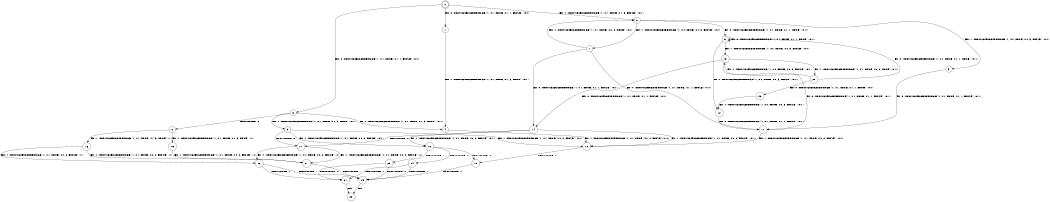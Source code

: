 digraph BCG {
size = "7, 10.5";
center = TRUE;
node [shape = circle];
0 [peripheries = 2];
0 -> 1 [label = "EX !0 !ATOMIC_EXCH_BRANCH (1, +1, TRUE, +1, 1, FALSE) !:0:1:"];
0 -> 2 [label = "EX !1 !ATOMIC_EXCH_BRANCH (1, +1, TRUE, +1, 3, FALSE) !:0:1:"];
0 -> 3 [label = "EX !0 !ATOMIC_EXCH_BRANCH (1, +1, TRUE, +1, 1, FALSE) !:0:1:"];
1 -> 4 [label = "EX !1 !ATOMIC_EXCH_BRANCH (1, +1, TRUE, +1, 3, TRUE) !:0:1:"];
2 -> 5 [label = "EX !1 !ATOMIC_EXCH_BRANCH (1, +0, TRUE, +0, 3, FALSE) !:0:1:"];
2 -> 6 [label = "EX !0 !ATOMIC_EXCH_BRANCH (1, +1, TRUE, +1, 1, TRUE) !:0:1:"];
2 -> 7 [label = "EX !1 !ATOMIC_EXCH_BRANCH (1, +0, TRUE, +0, 3, FALSE) !:0:1:"];
3 -> 4 [label = "EX !1 !ATOMIC_EXCH_BRANCH (1, +1, TRUE, +1, 3, TRUE) !:0:1:"];
3 -> 8 [label = "TERMINATE !0"];
3 -> 9 [label = "EX !1 !ATOMIC_EXCH_BRANCH (1, +1, TRUE, +1, 3, TRUE) !:0:1:"];
4 -> 10 [label = "EX !1 !ATOMIC_EXCH_BRANCH (1, +1, TRUE, +0, 2, FALSE) !:0:1:"];
5 -> 11 [label = "EX !0 !ATOMIC_EXCH_BRANCH (1, +1, TRUE, +1, 1, FALSE) !:0:1:"];
6 -> 12 [label = "EX !1 !ATOMIC_EXCH_BRANCH (1, +0, TRUE, +0, 3, FALSE) !:0:1:"];
6 -> 13 [label = "EX !1 !ATOMIC_EXCH_BRANCH (1, +0, TRUE, +0, 3, FALSE) !:0:1:"];
6 -> 6 [label = "EX !0 !ATOMIC_EXCH_BRANCH (1, +1, TRUE, +1, 1, TRUE) !:0:1:"];
7 -> 11 [label = "EX !0 !ATOMIC_EXCH_BRANCH (1, +1, TRUE, +1, 1, FALSE) !:0:1:"];
7 -> 14 [label = "EX !0 !ATOMIC_EXCH_BRANCH (1, +1, TRUE, +1, 1, FALSE) !:0:1:"];
7 -> 2 [label = "EX !1 !ATOMIC_EXCH_BRANCH (1, +1, TRUE, +0, 2, TRUE) !:0:1:"];
8 -> 15 [label = "EX !1 !ATOMIC_EXCH_BRANCH (1, +1, TRUE, +1, 3, TRUE) !:1:"];
8 -> 16 [label = "EX !1 !ATOMIC_EXCH_BRANCH (1, +1, TRUE, +1, 3, TRUE) !:1:"];
9 -> 10 [label = "EX !1 !ATOMIC_EXCH_BRANCH (1, +1, TRUE, +0, 2, FALSE) !:0:1:"];
9 -> 17 [label = "TERMINATE !0"];
9 -> 18 [label = "EX !1 !ATOMIC_EXCH_BRANCH (1, +1, TRUE, +0, 2, FALSE) !:0:1:"];
10 -> 19 [label = "TERMINATE !0"];
11 -> 10 [label = "EX !1 !ATOMIC_EXCH_BRANCH (1, +1, TRUE, +0, 2, FALSE) !:0:1:"];
12 -> 11 [label = "EX !0 !ATOMIC_EXCH_BRANCH (1, +1, TRUE, +1, 1, FALSE) !:0:1:"];
13 -> 11 [label = "EX !0 !ATOMIC_EXCH_BRANCH (1, +1, TRUE, +1, 1, FALSE) !:0:1:"];
13 -> 20 [label = "EX !1 !ATOMIC_EXCH_BRANCH (1, +1, TRUE, +0, 2, TRUE) !:0:1:"];
13 -> 14 [label = "EX !0 !ATOMIC_EXCH_BRANCH (1, +1, TRUE, +1, 1, FALSE) !:0:1:"];
14 -> 10 [label = "EX !1 !ATOMIC_EXCH_BRANCH (1, +1, TRUE, +0, 2, FALSE) !:0:1:"];
14 -> 17 [label = "TERMINATE !0"];
14 -> 18 [label = "EX !1 !ATOMIC_EXCH_BRANCH (1, +1, TRUE, +0, 2, FALSE) !:0:1:"];
15 -> 21 [label = "EX !1 !ATOMIC_EXCH_BRANCH (1, +1, TRUE, +0, 2, FALSE) !:1:"];
16 -> 21 [label = "EX !1 !ATOMIC_EXCH_BRANCH (1, +1, TRUE, +0, 2, FALSE) !:1:"];
16 -> 22 [label = "EX !1 !ATOMIC_EXCH_BRANCH (1, +1, TRUE, +0, 2, FALSE) !:1:"];
17 -> 21 [label = "EX !1 !ATOMIC_EXCH_BRANCH (1, +1, TRUE, +0, 2, FALSE) !:1:"];
17 -> 22 [label = "EX !1 !ATOMIC_EXCH_BRANCH (1, +1, TRUE, +0, 2, FALSE) !:1:"];
18 -> 19 [label = "TERMINATE !0"];
18 -> 23 [label = "TERMINATE !1"];
18 -> 24 [label = "TERMINATE !0"];
19 -> 25 [label = "TERMINATE !1"];
20 -> 26 [label = "EX !0 !ATOMIC_EXCH_BRANCH (1, +1, TRUE, +1, 1, TRUE) !:0:1:"];
20 -> 13 [label = "EX !1 !ATOMIC_EXCH_BRANCH (1, +0, TRUE, +0, 3, FALSE) !:0:1:"];
20 -> 6 [label = "EX !0 !ATOMIC_EXCH_BRANCH (1, +1, TRUE, +1, 1, TRUE) !:0:1:"];
21 -> 25 [label = "TERMINATE !1"];
22 -> 25 [label = "TERMINATE !1"];
22 -> 27 [label = "TERMINATE !1"];
23 -> 25 [label = "TERMINATE !0"];
23 -> 27 [label = "TERMINATE !0"];
24 -> 25 [label = "TERMINATE !1"];
24 -> 27 [label = "TERMINATE !1"];
25 -> 28 [label = "exit"];
26 -> 12 [label = "EX !1 !ATOMIC_EXCH_BRANCH (1, +0, TRUE, +0, 3, FALSE) !:0:1:"];
27 -> 28 [label = "exit"];
}
